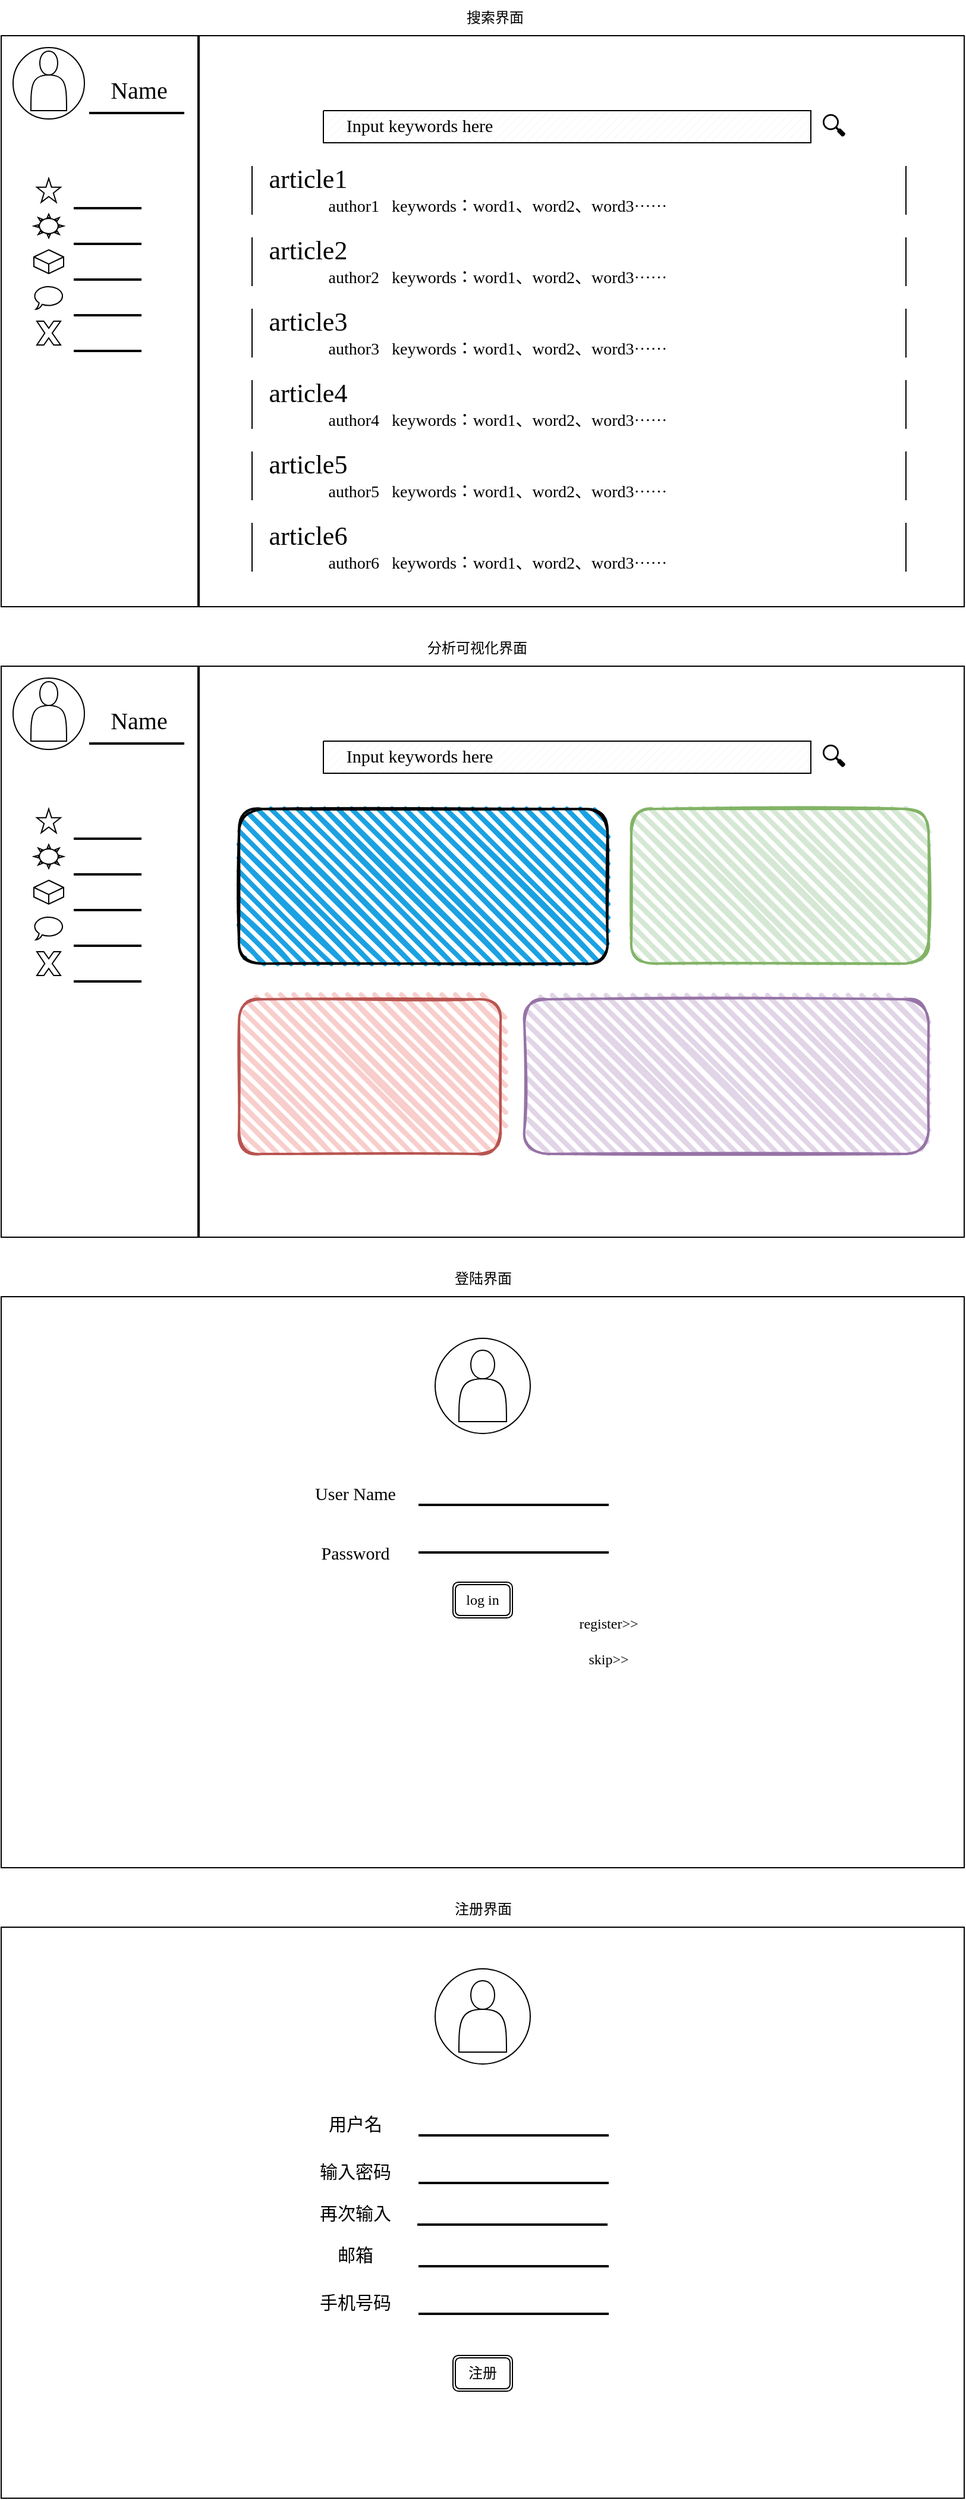 <mxfile version="21.6.8" type="device">
  <diagram name="第 1 页" id="dIHqhICS3odGDlhRH4Wc">
    <mxGraphModel dx="1105" dy="1831" grid="1" gridSize="10" guides="1" tooltips="1" connect="1" arrows="1" fold="1" page="1" pageScale="1" pageWidth="827" pageHeight="1169" math="0" shadow="0">
      <root>
        <mxCell id="0" />
        <mxCell id="1" parent="0" />
        <mxCell id="kjwRojzqwE8MwkEOpGiQ-13" value="" style="rounded=0;whiteSpace=wrap;html=1;container=0;" vertex="1" parent="1">
          <mxGeometry x="9" y="460" width="810" height="480" as="geometry" />
        </mxCell>
        <mxCell id="kjwRojzqwE8MwkEOpGiQ-19" value="" style="ellipse;whiteSpace=wrap;html=1;aspect=fixed;" vertex="1" parent="1">
          <mxGeometry x="374" y="495" width="80" height="80" as="geometry" />
        </mxCell>
        <mxCell id="kjwRojzqwE8MwkEOpGiQ-20" value="&lt;font face=&quot;Comic Sans MS&quot; style=&quot;font-size: 15px;&quot;&gt;User Name&lt;/font&gt;" style="text;html=1;strokeColor=none;fillColor=none;align=center;verticalAlign=middle;whiteSpace=wrap;rounded=0;" vertex="1" parent="1">
          <mxGeometry x="260" y="610" width="94" height="30" as="geometry" />
        </mxCell>
        <mxCell id="kjwRojzqwE8MwkEOpGiQ-21" value="" style="line;strokeWidth=2;html=1;" vertex="1" parent="1">
          <mxGeometry x="360" y="630" width="160" height="10" as="geometry" />
        </mxCell>
        <mxCell id="kjwRojzqwE8MwkEOpGiQ-23" value="&lt;font face=&quot;Comic Sans MS&quot; style=&quot;font-size: 15px;&quot;&gt;Password&lt;/font&gt;" style="text;html=1;strokeColor=none;fillColor=none;align=center;verticalAlign=middle;whiteSpace=wrap;rounded=0;" vertex="1" parent="1">
          <mxGeometry x="260" y="660" width="94" height="30" as="geometry" />
        </mxCell>
        <mxCell id="kjwRojzqwE8MwkEOpGiQ-24" value="" style="line;strokeWidth=2;html=1;" vertex="1" parent="1">
          <mxGeometry x="360" y="670" width="160" height="10" as="geometry" />
        </mxCell>
        <mxCell id="kjwRojzqwE8MwkEOpGiQ-25" value="&lt;font face=&quot;Comic Sans MS&quot;&gt;register&amp;gt;&amp;gt;&lt;/font&gt;" style="text;html=1;strokeColor=none;fillColor=none;align=center;verticalAlign=middle;whiteSpace=wrap;rounded=0;" vertex="1" parent="1">
          <mxGeometry x="490" y="720" width="60" height="30" as="geometry" />
        </mxCell>
        <mxCell id="kjwRojzqwE8MwkEOpGiQ-30" value="&lt;font face=&quot;Comic Sans MS&quot;&gt;log in&lt;/font&gt;" style="shape=ext;double=1;rounded=1;whiteSpace=wrap;html=1;" vertex="1" parent="1">
          <mxGeometry x="389" y="700" width="50" height="30" as="geometry" />
        </mxCell>
        <mxCell id="kjwRojzqwE8MwkEOpGiQ-31" value="&lt;font face=&quot;Comic Sans MS&quot;&gt;skip&amp;gt;&amp;gt;&lt;/font&gt;" style="text;html=1;strokeColor=none;fillColor=none;align=center;verticalAlign=middle;whiteSpace=wrap;rounded=0;" vertex="1" parent="1">
          <mxGeometry x="490" y="750" width="60" height="30" as="geometry" />
        </mxCell>
        <mxCell id="kjwRojzqwE8MwkEOpGiQ-39" value="" style="shape=actor;whiteSpace=wrap;html=1;" vertex="1" parent="1">
          <mxGeometry x="394" y="505" width="40" height="60" as="geometry" />
        </mxCell>
        <mxCell id="kjwRojzqwE8MwkEOpGiQ-1" value="" style="rounded=0;whiteSpace=wrap;html=1;" vertex="1" parent="1">
          <mxGeometry x="9" y="-70" width="810" height="480" as="geometry" />
        </mxCell>
        <mxCell id="kjwRojzqwE8MwkEOpGiQ-2" value="" style="ellipse;whiteSpace=wrap;html=1;aspect=fixed;" vertex="1" parent="1">
          <mxGeometry x="19" y="-60" width="60" height="60" as="geometry" />
        </mxCell>
        <mxCell id="kjwRojzqwE8MwkEOpGiQ-6" value="" style="shape=actor;whiteSpace=wrap;html=1;" vertex="1" parent="1">
          <mxGeometry x="34" y="-57" width="30" height="50" as="geometry" />
        </mxCell>
        <mxCell id="kjwRojzqwE8MwkEOpGiQ-7" value="" style="line;strokeWidth=2;html=1;" vertex="1" parent="1">
          <mxGeometry x="83" y="-10" width="80" height="10" as="geometry" />
        </mxCell>
        <mxCell id="kjwRojzqwE8MwkEOpGiQ-8" value="&lt;font face=&quot;Comic Sans MS&quot; style=&quot;font-size: 20px;&quot;&gt;Name&lt;/font&gt;" style="text;html=1;strokeColor=none;fillColor=none;align=center;verticalAlign=middle;whiteSpace=wrap;rounded=0;" vertex="1" parent="1">
          <mxGeometry x="95" y="-50" width="60" height="50" as="geometry" />
        </mxCell>
        <mxCell id="kjwRojzqwE8MwkEOpGiQ-33" value="" style="line;strokeWidth=2;direction=south;html=1;" vertex="1" parent="1">
          <mxGeometry x="170" y="-70" width="10" height="480" as="geometry" />
        </mxCell>
        <mxCell id="kjwRojzqwE8MwkEOpGiQ-45" value="" style="verticalLabelPosition=bottom;verticalAlign=top;html=1;shape=mxgraph.basic.star" vertex="1" parent="1">
          <mxGeometry x="39" y="50" width="20" height="20" as="geometry" />
        </mxCell>
        <mxCell id="kjwRojzqwE8MwkEOpGiQ-46" value="" style="verticalLabelPosition=bottom;verticalAlign=top;html=1;shape=mxgraph.basic.sun" vertex="1" parent="1">
          <mxGeometry x="36.5" y="80" width="25" height="20" as="geometry" />
        </mxCell>
        <mxCell id="kjwRojzqwE8MwkEOpGiQ-47" value="" style="html=1;shape=mxgraph.basic.isocube;isoAngle=15;" vertex="1" parent="1">
          <mxGeometry x="36.5" y="110" width="25" height="20" as="geometry" />
        </mxCell>
        <mxCell id="kjwRojzqwE8MwkEOpGiQ-51" value="" style="whiteSpace=wrap;html=1;shape=mxgraph.basic.oval_callout" vertex="1" parent="1">
          <mxGeometry x="36" y="140" width="26" height="20" as="geometry" />
        </mxCell>
        <mxCell id="kjwRojzqwE8MwkEOpGiQ-52" value="" style="verticalLabelPosition=bottom;verticalAlign=top;html=1;shape=mxgraph.basic.patternFillRect;fillStyle=diag;step=5;fillStrokeWidth=0.2;fillStrokeColor=#dddddd;" vertex="1" parent="1">
          <mxGeometry x="280" y="-7" width="410" height="27" as="geometry" />
        </mxCell>
        <mxCell id="kjwRojzqwE8MwkEOpGiQ-53" value="" style="verticalLabelPosition=bottom;verticalAlign=top;html=1;shape=mxgraph.basic.x" vertex="1" parent="1">
          <mxGeometry x="39" y="170" width="20" height="20" as="geometry" />
        </mxCell>
        <mxCell id="kjwRojzqwE8MwkEOpGiQ-54" value="&lt;font face=&quot;Comic Sans MS&quot; style=&quot;font-size: 15px;&quot;&gt;Input keywords here&lt;/font&gt;" style="text;html=1;strokeColor=none;fillColor=none;align=center;verticalAlign=middle;whiteSpace=wrap;rounded=0;" vertex="1" parent="1">
          <mxGeometry x="280" y="-11" width="162" height="31" as="geometry" />
        </mxCell>
        <mxCell id="kjwRojzqwE8MwkEOpGiQ-55" value="&lt;font style=&quot;font-size: 22px;&quot;&gt;🔍&lt;/font&gt;" style="text;html=1;strokeColor=none;fillColor=none;align=center;verticalAlign=middle;whiteSpace=wrap;rounded=0;" vertex="1" parent="1">
          <mxGeometry x="690" y="-17" width="39" height="47" as="geometry" />
        </mxCell>
        <mxCell id="kjwRojzqwE8MwkEOpGiQ-56" value="" style="line;strokeWidth=2;html=1;" vertex="1" parent="1">
          <mxGeometry x="70" y="70" width="57" height="10" as="geometry" />
        </mxCell>
        <mxCell id="kjwRojzqwE8MwkEOpGiQ-57" value="" style="line;strokeWidth=2;html=1;" vertex="1" parent="1">
          <mxGeometry x="70" y="100" width="57" height="10" as="geometry" />
        </mxCell>
        <mxCell id="kjwRojzqwE8MwkEOpGiQ-58" value="" style="line;strokeWidth=2;html=1;" vertex="1" parent="1">
          <mxGeometry x="70" y="130" width="57" height="10" as="geometry" />
        </mxCell>
        <mxCell id="kjwRojzqwE8MwkEOpGiQ-59" value="" style="line;strokeWidth=2;html=1;" vertex="1" parent="1">
          <mxGeometry x="70" y="160" width="57" height="10" as="geometry" />
        </mxCell>
        <mxCell id="kjwRojzqwE8MwkEOpGiQ-60" value="" style="line;strokeWidth=2;html=1;" vertex="1" parent="1">
          <mxGeometry x="70" y="190" width="57" height="10" as="geometry" />
        </mxCell>
        <mxCell id="kjwRojzqwE8MwkEOpGiQ-62" value="" style="rounded=1;whiteSpace=wrap;html=1;strokeWidth=2;fillWeight=4;hachureGap=8;hachureAngle=45;fillColor=#1ba1e2;sketch=1;" vertex="1" parent="1">
          <mxGeometry x="209" y="50" width="310" height="130" as="geometry" />
        </mxCell>
        <mxCell id="kjwRojzqwE8MwkEOpGiQ-64" value="" style="rounded=1;whiteSpace=wrap;html=1;strokeWidth=2;fillWeight=4;hachureGap=8;hachureAngle=45;fillColor=#d5e8d4;sketch=1;strokeColor=#82b366;" vertex="1" parent="1">
          <mxGeometry x="539" y="50" width="250" height="130" as="geometry" />
        </mxCell>
        <mxCell id="kjwRojzqwE8MwkEOpGiQ-65" value="" style="rounded=1;whiteSpace=wrap;html=1;strokeWidth=2;fillWeight=4;hachureGap=8;hachureAngle=45;fillColor=#f8cecc;sketch=1;strokeColor=#b85450;" vertex="1" parent="1">
          <mxGeometry x="209" y="210" width="220" height="130" as="geometry" />
        </mxCell>
        <mxCell id="kjwRojzqwE8MwkEOpGiQ-66" value="" style="rounded=1;whiteSpace=wrap;html=1;strokeWidth=2;fillWeight=4;hachureGap=8;hachureAngle=45;fillColor=#e1d5e7;sketch=1;strokeColor=#9673a6;" vertex="1" parent="1">
          <mxGeometry x="449" y="210" width="340" height="130" as="geometry" />
        </mxCell>
        <mxCell id="kjwRojzqwE8MwkEOpGiQ-91" value="" style="rounded=0;whiteSpace=wrap;html=1;" vertex="1" parent="1">
          <mxGeometry x="9" y="-600" width="810" height="480" as="geometry" />
        </mxCell>
        <mxCell id="kjwRojzqwE8MwkEOpGiQ-92" value="" style="ellipse;whiteSpace=wrap;html=1;aspect=fixed;" vertex="1" parent="1">
          <mxGeometry x="19" y="-590" width="60" height="60" as="geometry" />
        </mxCell>
        <mxCell id="kjwRojzqwE8MwkEOpGiQ-93" value="" style="shape=actor;whiteSpace=wrap;html=1;" vertex="1" parent="1">
          <mxGeometry x="34" y="-587" width="30" height="50" as="geometry" />
        </mxCell>
        <mxCell id="kjwRojzqwE8MwkEOpGiQ-94" value="" style="line;strokeWidth=2;html=1;" vertex="1" parent="1">
          <mxGeometry x="83" y="-540" width="80" height="10" as="geometry" />
        </mxCell>
        <mxCell id="kjwRojzqwE8MwkEOpGiQ-95" value="&lt;font face=&quot;Comic Sans MS&quot; style=&quot;font-size: 20px;&quot;&gt;Name&lt;/font&gt;" style="text;html=1;strokeColor=none;fillColor=none;align=center;verticalAlign=middle;whiteSpace=wrap;rounded=0;" vertex="1" parent="1">
          <mxGeometry x="95" y="-580" width="60" height="50" as="geometry" />
        </mxCell>
        <mxCell id="kjwRojzqwE8MwkEOpGiQ-96" value="" style="line;strokeWidth=2;direction=south;html=1;" vertex="1" parent="1">
          <mxGeometry x="170" y="-600" width="10" height="480" as="geometry" />
        </mxCell>
        <mxCell id="kjwRojzqwE8MwkEOpGiQ-97" value="" style="verticalLabelPosition=bottom;verticalAlign=top;html=1;shape=mxgraph.basic.star" vertex="1" parent="1">
          <mxGeometry x="39" y="-480" width="20" height="20" as="geometry" />
        </mxCell>
        <mxCell id="kjwRojzqwE8MwkEOpGiQ-98" value="" style="verticalLabelPosition=bottom;verticalAlign=top;html=1;shape=mxgraph.basic.sun" vertex="1" parent="1">
          <mxGeometry x="36.5" y="-450" width="25" height="20" as="geometry" />
        </mxCell>
        <mxCell id="kjwRojzqwE8MwkEOpGiQ-99" value="" style="html=1;shape=mxgraph.basic.isocube;isoAngle=15;" vertex="1" parent="1">
          <mxGeometry x="36.5" y="-420" width="25" height="20" as="geometry" />
        </mxCell>
        <mxCell id="kjwRojzqwE8MwkEOpGiQ-100" value="" style="whiteSpace=wrap;html=1;shape=mxgraph.basic.oval_callout" vertex="1" parent="1">
          <mxGeometry x="36" y="-390" width="26" height="20" as="geometry" />
        </mxCell>
        <mxCell id="kjwRojzqwE8MwkEOpGiQ-101" value="" style="verticalLabelPosition=bottom;verticalAlign=top;html=1;shape=mxgraph.basic.patternFillRect;fillStyle=diag;step=5;fillStrokeWidth=0.2;fillStrokeColor=#dddddd;" vertex="1" parent="1">
          <mxGeometry x="280" y="-537" width="410" height="27" as="geometry" />
        </mxCell>
        <mxCell id="kjwRojzqwE8MwkEOpGiQ-102" value="" style="verticalLabelPosition=bottom;verticalAlign=top;html=1;shape=mxgraph.basic.x" vertex="1" parent="1">
          <mxGeometry x="39" y="-360" width="20" height="20" as="geometry" />
        </mxCell>
        <mxCell id="kjwRojzqwE8MwkEOpGiQ-103" value="&lt;font face=&quot;Comic Sans MS&quot; style=&quot;font-size: 15px;&quot;&gt;Input keywords here&lt;/font&gt;" style="text;html=1;strokeColor=none;fillColor=none;align=center;verticalAlign=middle;whiteSpace=wrap;rounded=0;" vertex="1" parent="1">
          <mxGeometry x="280" y="-541" width="162" height="31" as="geometry" />
        </mxCell>
        <mxCell id="kjwRojzqwE8MwkEOpGiQ-104" value="&lt;font style=&quot;font-size: 22px;&quot;&gt;🔍&lt;/font&gt;" style="text;html=1;strokeColor=none;fillColor=none;align=center;verticalAlign=middle;whiteSpace=wrap;rounded=0;" vertex="1" parent="1">
          <mxGeometry x="690" y="-547" width="39" height="47" as="geometry" />
        </mxCell>
        <mxCell id="kjwRojzqwE8MwkEOpGiQ-105" value="" style="line;strokeWidth=2;html=1;" vertex="1" parent="1">
          <mxGeometry x="70" y="-460" width="57" height="10" as="geometry" />
        </mxCell>
        <mxCell id="kjwRojzqwE8MwkEOpGiQ-106" value="" style="line;strokeWidth=2;html=1;" vertex="1" parent="1">
          <mxGeometry x="70" y="-430" width="57" height="10" as="geometry" />
        </mxCell>
        <mxCell id="kjwRojzqwE8MwkEOpGiQ-107" value="" style="line;strokeWidth=2;html=1;" vertex="1" parent="1">
          <mxGeometry x="70" y="-400" width="57" height="10" as="geometry" />
        </mxCell>
        <mxCell id="kjwRojzqwE8MwkEOpGiQ-108" value="" style="line;strokeWidth=2;html=1;" vertex="1" parent="1">
          <mxGeometry x="70" y="-370" width="57" height="10" as="geometry" />
        </mxCell>
        <mxCell id="kjwRojzqwE8MwkEOpGiQ-109" value="" style="line;strokeWidth=2;html=1;" vertex="1" parent="1">
          <mxGeometry x="70" y="-340" width="57" height="10" as="geometry" />
        </mxCell>
        <mxCell id="kjwRojzqwE8MwkEOpGiQ-131" value="&lt;font style=&quot;&quot;&gt;&lt;span style=&quot;font-size: 22px;&quot;&gt;&amp;nbsp; &lt;/span&gt;&lt;font style=&quot;font-size: 22px;&quot; face=&quot;Comic Sans MS&quot;&gt;article1&lt;/font&gt;&lt;br&gt;&lt;font style=&quot;font-size: 14px;&quot;&gt;&amp;nbsp; &amp;nbsp; &amp;nbsp; &amp;nbsp; &amp;nbsp; &amp;nbsp; &amp;nbsp; &amp;nbsp; &lt;font face=&quot;Comic Sans MS&quot;&gt;author1&amp;nbsp; &amp;nbsp;keywords：word1、word2、word3······&lt;/font&gt;&lt;/font&gt;&lt;br&gt;&lt;/font&gt;" style="shape=partialRectangle;whiteSpace=wrap;html=1;bottom=0;top=0;fillColor=none;align=left;" vertex="1" parent="1">
          <mxGeometry x="220" y="-490" width="550" height="40" as="geometry" />
        </mxCell>
        <mxCell id="kjwRojzqwE8MwkEOpGiQ-132" value="&lt;font style=&quot;&quot;&gt;&lt;span style=&quot;font-size: 22px;&quot;&gt;&amp;nbsp; &lt;/span&gt;&lt;font style=&quot;font-size: 22px;&quot; face=&quot;Comic Sans MS&quot;&gt;article2&lt;/font&gt;&lt;br&gt;&lt;font style=&quot;font-size: 14px;&quot;&gt;&amp;nbsp; &amp;nbsp; &amp;nbsp; &amp;nbsp; &amp;nbsp; &amp;nbsp; &amp;nbsp; &amp;nbsp; &lt;font face=&quot;Comic Sans MS&quot;&gt;author2&amp;nbsp; &amp;nbsp;keywords：word1、word2、word3······&lt;/font&gt;&lt;/font&gt;&lt;br&gt;&lt;/font&gt;" style="shape=partialRectangle;whiteSpace=wrap;html=1;bottom=0;top=0;fillColor=none;align=left;" vertex="1" parent="1">
          <mxGeometry x="220" y="-430" width="550" height="40" as="geometry" />
        </mxCell>
        <mxCell id="kjwRojzqwE8MwkEOpGiQ-133" value="&lt;font style=&quot;&quot;&gt;&lt;span style=&quot;font-size: 22px;&quot;&gt;&amp;nbsp; &lt;/span&gt;&lt;font style=&quot;font-size: 22px;&quot; face=&quot;Comic Sans MS&quot;&gt;article3&lt;/font&gt;&lt;br&gt;&lt;font style=&quot;font-size: 14px;&quot;&gt;&amp;nbsp; &amp;nbsp; &amp;nbsp; &amp;nbsp; &amp;nbsp; &amp;nbsp; &amp;nbsp; &amp;nbsp; &lt;font face=&quot;Comic Sans MS&quot;&gt;author3&amp;nbsp; &amp;nbsp;keywords：word1、word2、word3······&lt;/font&gt;&lt;/font&gt;&lt;br&gt;&lt;/font&gt;" style="shape=partialRectangle;whiteSpace=wrap;html=1;bottom=0;top=0;fillColor=none;align=left;" vertex="1" parent="1">
          <mxGeometry x="220" y="-370" width="550" height="40" as="geometry" />
        </mxCell>
        <mxCell id="kjwRojzqwE8MwkEOpGiQ-134" value="&lt;font style=&quot;&quot;&gt;&lt;span style=&quot;font-size: 22px;&quot;&gt;&amp;nbsp; &lt;/span&gt;&lt;font style=&quot;font-size: 22px;&quot; face=&quot;Comic Sans MS&quot;&gt;article4&lt;/font&gt;&lt;br&gt;&lt;font style=&quot;font-size: 14px;&quot;&gt;&amp;nbsp; &amp;nbsp; &amp;nbsp; &amp;nbsp; &amp;nbsp; &amp;nbsp; &amp;nbsp; &amp;nbsp; &lt;font face=&quot;Comic Sans MS&quot;&gt;author4&amp;nbsp; &amp;nbsp;keywords：word1、word2、word3······&lt;/font&gt;&lt;/font&gt;&lt;br&gt;&lt;/font&gt;" style="shape=partialRectangle;whiteSpace=wrap;html=1;bottom=0;top=0;fillColor=none;align=left;" vertex="1" parent="1">
          <mxGeometry x="220" y="-310" width="550" height="40" as="geometry" />
        </mxCell>
        <mxCell id="kjwRojzqwE8MwkEOpGiQ-135" value="&lt;font style=&quot;&quot;&gt;&lt;span style=&quot;font-size: 22px;&quot;&gt;&amp;nbsp; &lt;/span&gt;&lt;font style=&quot;font-size: 22px;&quot; face=&quot;Comic Sans MS&quot;&gt;article5&lt;/font&gt;&lt;br&gt;&lt;font style=&quot;font-size: 14px;&quot;&gt;&amp;nbsp; &amp;nbsp; &amp;nbsp; &amp;nbsp; &amp;nbsp; &amp;nbsp; &amp;nbsp; &amp;nbsp; &lt;font face=&quot;Comic Sans MS&quot;&gt;author5&amp;nbsp; &amp;nbsp;keywords：word1、word2、word3······&lt;/font&gt;&lt;/font&gt;&lt;br&gt;&lt;/font&gt;" style="shape=partialRectangle;whiteSpace=wrap;html=1;bottom=0;top=0;fillColor=none;align=left;" vertex="1" parent="1">
          <mxGeometry x="220" y="-250" width="550" height="40" as="geometry" />
        </mxCell>
        <mxCell id="kjwRojzqwE8MwkEOpGiQ-137" value="&lt;font style=&quot;&quot;&gt;&lt;span style=&quot;font-size: 22px;&quot;&gt;&amp;nbsp; &lt;/span&gt;&lt;font style=&quot;font-size: 22px;&quot; face=&quot;Comic Sans MS&quot;&gt;article6&lt;/font&gt;&lt;br&gt;&lt;font style=&quot;font-size: 14px;&quot;&gt;&amp;nbsp; &amp;nbsp; &amp;nbsp; &amp;nbsp; &amp;nbsp; &amp;nbsp; &amp;nbsp; &amp;nbsp; &lt;font face=&quot;Comic Sans MS&quot;&gt;author6&amp;nbsp; &amp;nbsp;keywords：word1、word2、word3······&lt;/font&gt;&lt;/font&gt;&lt;br&gt;&lt;/font&gt;" style="shape=partialRectangle;whiteSpace=wrap;html=1;bottom=0;top=0;fillColor=none;align=left;" vertex="1" parent="1">
          <mxGeometry x="220" y="-190" width="550" height="40" as="geometry" />
        </mxCell>
        <mxCell id="kjwRojzqwE8MwkEOpGiQ-138" value="搜索界面" style="text;html=1;align=center;verticalAlign=middle;resizable=0;points=[];autosize=1;strokeColor=none;fillColor=none;" vertex="1" parent="1">
          <mxGeometry x="389" y="-630" width="70" height="30" as="geometry" />
        </mxCell>
        <mxCell id="kjwRojzqwE8MwkEOpGiQ-139" value="分析可视化界面" style="text;html=1;align=center;verticalAlign=middle;resizable=0;points=[];autosize=1;strokeColor=none;fillColor=none;" vertex="1" parent="1">
          <mxGeometry x="354" y="-100" width="110" height="30" as="geometry" />
        </mxCell>
        <mxCell id="kjwRojzqwE8MwkEOpGiQ-140" value="登陆界面" style="text;html=1;align=center;verticalAlign=middle;resizable=0;points=[];autosize=1;strokeColor=none;fillColor=none;" vertex="1" parent="1">
          <mxGeometry x="379" y="430" width="70" height="30" as="geometry" />
        </mxCell>
        <mxCell id="kjwRojzqwE8MwkEOpGiQ-141" value="" style="rounded=0;whiteSpace=wrap;html=1;container=0;" vertex="1" parent="1">
          <mxGeometry x="9" y="990" width="810" height="480" as="geometry" />
        </mxCell>
        <mxCell id="kjwRojzqwE8MwkEOpGiQ-142" value="" style="ellipse;whiteSpace=wrap;html=1;aspect=fixed;" vertex="1" parent="1">
          <mxGeometry x="374" y="1025" width="80" height="80" as="geometry" />
        </mxCell>
        <mxCell id="kjwRojzqwE8MwkEOpGiQ-143" value="&lt;font face=&quot;Garamond&quot; style=&quot;font-size: 15px;&quot;&gt;用户名&lt;/font&gt;" style="text;html=1;strokeColor=none;fillColor=none;align=center;verticalAlign=middle;whiteSpace=wrap;rounded=0;" vertex="1" parent="1">
          <mxGeometry x="260" y="1140" width="94" height="30" as="geometry" />
        </mxCell>
        <mxCell id="kjwRojzqwE8MwkEOpGiQ-144" value="" style="line;strokeWidth=2;html=1;" vertex="1" parent="1">
          <mxGeometry x="360" y="1160" width="160" height="10" as="geometry" />
        </mxCell>
        <mxCell id="kjwRojzqwE8MwkEOpGiQ-145" value="&lt;font face=&quot;Comic Sans MS&quot;&gt;&lt;span style=&quot;font-size: 15px;&quot;&gt;输入密码&lt;/span&gt;&lt;/font&gt;" style="text;html=1;strokeColor=none;fillColor=none;align=center;verticalAlign=middle;whiteSpace=wrap;rounded=0;" vertex="1" parent="1">
          <mxGeometry x="260" y="1180" width="94" height="30" as="geometry" />
        </mxCell>
        <mxCell id="kjwRojzqwE8MwkEOpGiQ-146" value="" style="line;strokeWidth=2;html=1;" vertex="1" parent="1">
          <mxGeometry x="360" y="1200" width="160" height="10" as="geometry" />
        </mxCell>
        <mxCell id="kjwRojzqwE8MwkEOpGiQ-150" value="" style="shape=actor;whiteSpace=wrap;html=1;" vertex="1" parent="1">
          <mxGeometry x="394" y="1035" width="40" height="60" as="geometry" />
        </mxCell>
        <mxCell id="kjwRojzqwE8MwkEOpGiQ-151" value="注册界面" style="text;html=1;align=center;verticalAlign=middle;resizable=0;points=[];autosize=1;strokeColor=none;fillColor=none;" vertex="1" parent="1">
          <mxGeometry x="379" y="960" width="70" height="30" as="geometry" />
        </mxCell>
        <mxCell id="kjwRojzqwE8MwkEOpGiQ-152" value="&lt;font face=&quot;Comic Sans MS&quot;&gt;&lt;span style=&quot;font-size: 15px;&quot;&gt;再次输入&lt;/span&gt;&lt;/font&gt;" style="text;html=1;strokeColor=none;fillColor=none;align=center;verticalAlign=middle;whiteSpace=wrap;rounded=0;" vertex="1" parent="1">
          <mxGeometry x="260" y="1215" width="94" height="30" as="geometry" />
        </mxCell>
        <mxCell id="kjwRojzqwE8MwkEOpGiQ-153" value="" style="line;strokeWidth=2;html=1;" vertex="1" parent="1">
          <mxGeometry x="359" y="1235" width="160" height="10" as="geometry" />
        </mxCell>
        <mxCell id="kjwRojzqwE8MwkEOpGiQ-154" value="&lt;font face=&quot;Comic Sans MS&quot;&gt;&lt;span style=&quot;font-size: 15px;&quot;&gt;邮箱&lt;/span&gt;&lt;/font&gt;" style="text;html=1;strokeColor=none;fillColor=none;align=center;verticalAlign=middle;whiteSpace=wrap;rounded=0;" vertex="1" parent="1">
          <mxGeometry x="260" y="1250" width="94" height="30" as="geometry" />
        </mxCell>
        <mxCell id="kjwRojzqwE8MwkEOpGiQ-155" value="&lt;font face=&quot;Comic Sans MS&quot;&gt;&lt;span style=&quot;font-size: 15px;&quot;&gt;手机号码&lt;/span&gt;&lt;/font&gt;" style="text;html=1;strokeColor=none;fillColor=none;align=center;verticalAlign=middle;whiteSpace=wrap;rounded=0;" vertex="1" parent="1">
          <mxGeometry x="260" y="1290" width="94" height="30" as="geometry" />
        </mxCell>
        <mxCell id="kjwRojzqwE8MwkEOpGiQ-156" value="" style="line;strokeWidth=2;html=1;" vertex="1" parent="1">
          <mxGeometry x="360" y="1270" width="160" height="10" as="geometry" />
        </mxCell>
        <mxCell id="kjwRojzqwE8MwkEOpGiQ-157" value="" style="line;strokeWidth=2;html=1;" vertex="1" parent="1">
          <mxGeometry x="360" y="1310" width="160" height="10" as="geometry" />
        </mxCell>
        <mxCell id="kjwRojzqwE8MwkEOpGiQ-158" value="&lt;font face=&quot;Comic Sans MS&quot;&gt;注册&lt;/font&gt;" style="shape=ext;double=1;rounded=1;whiteSpace=wrap;html=1;" vertex="1" parent="1">
          <mxGeometry x="389" y="1350" width="50" height="30" as="geometry" />
        </mxCell>
      </root>
    </mxGraphModel>
  </diagram>
</mxfile>
